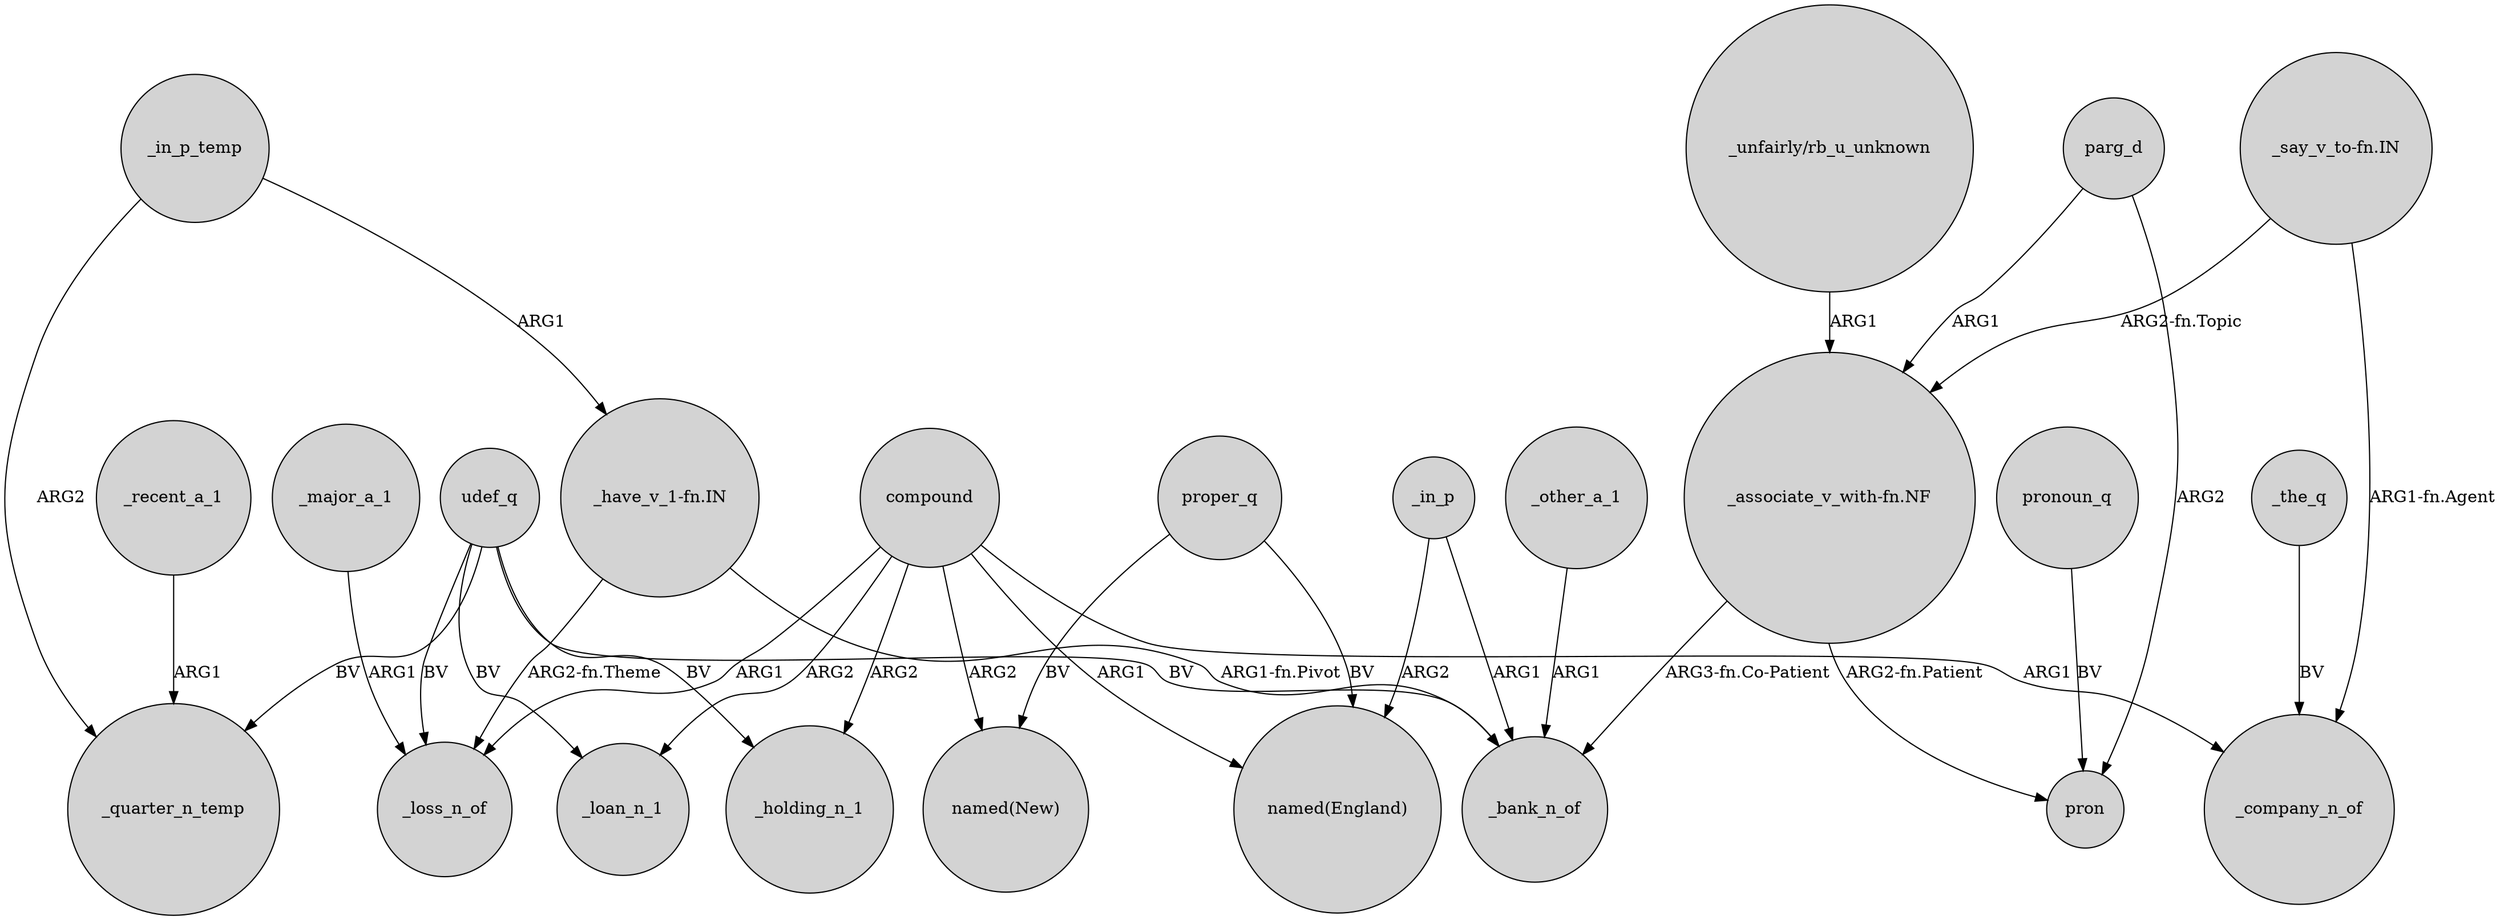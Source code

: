 digraph {
	node [shape=circle style=filled]
	_recent_a_1 -> _quarter_n_temp [label=ARG1]
	"_associate_v_with-fn.NF" -> pron [label="ARG2-fn.Patient"]
	compound -> "named(New)" [label=ARG2]
	_in_p -> "named(England)" [label=ARG2]
	parg_d -> "_associate_v_with-fn.NF" [label=ARG1]
	proper_q -> "named(New)" [label=BV]
	udef_q -> _loan_n_1 [label=BV]
	proper_q -> "named(England)" [label=BV]
	compound -> _holding_n_1 [label=ARG2]
	_the_q -> _company_n_of [label=BV]
	_in_p_temp -> _quarter_n_temp [label=ARG2]
	parg_d -> pron [label=ARG2]
	"_unfairly/rb_u_unknown" -> "_associate_v_with-fn.NF" [label=ARG1]
	compound -> _loan_n_1 [label=ARG2]
	compound -> _company_n_of [label=ARG1]
	pronoun_q -> pron [label=BV]
	"_have_v_1-fn.IN" -> _bank_n_of [label="ARG1-fn.Pivot"]
	"_associate_v_with-fn.NF" -> _bank_n_of [label="ARG3-fn.Co-Patient"]
	_in_p -> _bank_n_of [label=ARG1]
	_major_a_1 -> _loss_n_of [label=ARG1]
	compound -> "named(England)" [label=ARG1]
	_in_p_temp -> "_have_v_1-fn.IN" [label=ARG1]
	"_say_v_to-fn.IN" -> _company_n_of [label="ARG1-fn.Agent"]
	"_have_v_1-fn.IN" -> _loss_n_of [label="ARG2-fn.Theme"]
	compound -> _loss_n_of [label=ARG1]
	_other_a_1 -> _bank_n_of [label=ARG1]
	udef_q -> _holding_n_1 [label=BV]
	udef_q -> _quarter_n_temp [label=BV]
	udef_q -> _loss_n_of [label=BV]
	udef_q -> _bank_n_of [label=BV]
	"_say_v_to-fn.IN" -> "_associate_v_with-fn.NF" [label="ARG2-fn.Topic"]
}
